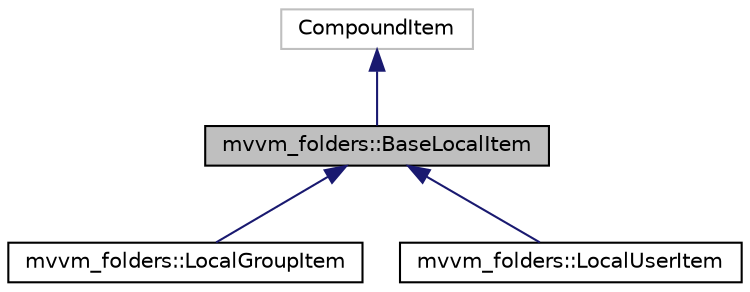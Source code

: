 digraph "mvvm_folders::BaseLocalItem"
{
 // LATEX_PDF_SIZE
  edge [fontname="Helvetica",fontsize="10",labelfontname="Helvetica",labelfontsize="10"];
  node [fontname="Helvetica",fontsize="10",shape=record];
  Node1 [label="mvvm_folders::BaseLocalItem",height=0.2,width=0.4,color="black", fillcolor="grey75", style="filled", fontcolor="black",tooltip="Drives item representation for editor."];
  Node2 -> Node1 [dir="back",color="midnightblue",fontsize="10",style="solid",fontname="Helvetica"];
  Node2 [label="CompoundItem",height=0.2,width=0.4,color="grey75", fillcolor="white", style="filled",tooltip=" "];
  Node1 -> Node3 [dir="back",color="midnightblue",fontsize="10",style="solid",fontname="Helvetica"];
  Node3 [label="mvvm_folders::LocalGroupItem",height=0.2,width=0.4,color="black", fillcolor="white", style="filled",URL="$classmvvm__folders_1_1_local_group_item.html",tooltip="Drives item representation for editor."];
  Node1 -> Node4 [dir="back",color="midnightblue",fontsize="10",style="solid",fontname="Helvetica"];
  Node4 [label="mvvm_folders::LocalUserItem",height=0.2,width=0.4,color="black", fillcolor="white", style="filled",URL="$classmvvm__folders_1_1_local_user_item.html",tooltip="Drives item representation for editor."];
}

